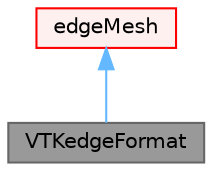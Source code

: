 digraph "VTKedgeFormat"
{
 // LATEX_PDF_SIZE
  bgcolor="transparent";
  edge [fontname=Helvetica,fontsize=10,labelfontname=Helvetica,labelfontsize=10];
  node [fontname=Helvetica,fontsize=10,shape=box,height=0.2,width=0.4];
  Node1 [id="Node000001",label="VTKedgeFormat",height=0.2,width=0.4,color="gray40", fillcolor="grey60", style="filled", fontcolor="black",tooltip="Provide a means of writing VTK legacy format."];
  Node2 -> Node1 [id="edge1_Node000001_Node000002",dir="back",color="steelblue1",style="solid",tooltip=" "];
  Node2 [id="Node000002",label="edgeMesh",height=0.2,width=0.4,color="red", fillcolor="#FFF0F0", style="filled",URL="$classFoam_1_1edgeMesh.html",tooltip="Mesh data needed to do the Finite Area discretisation."];
}
